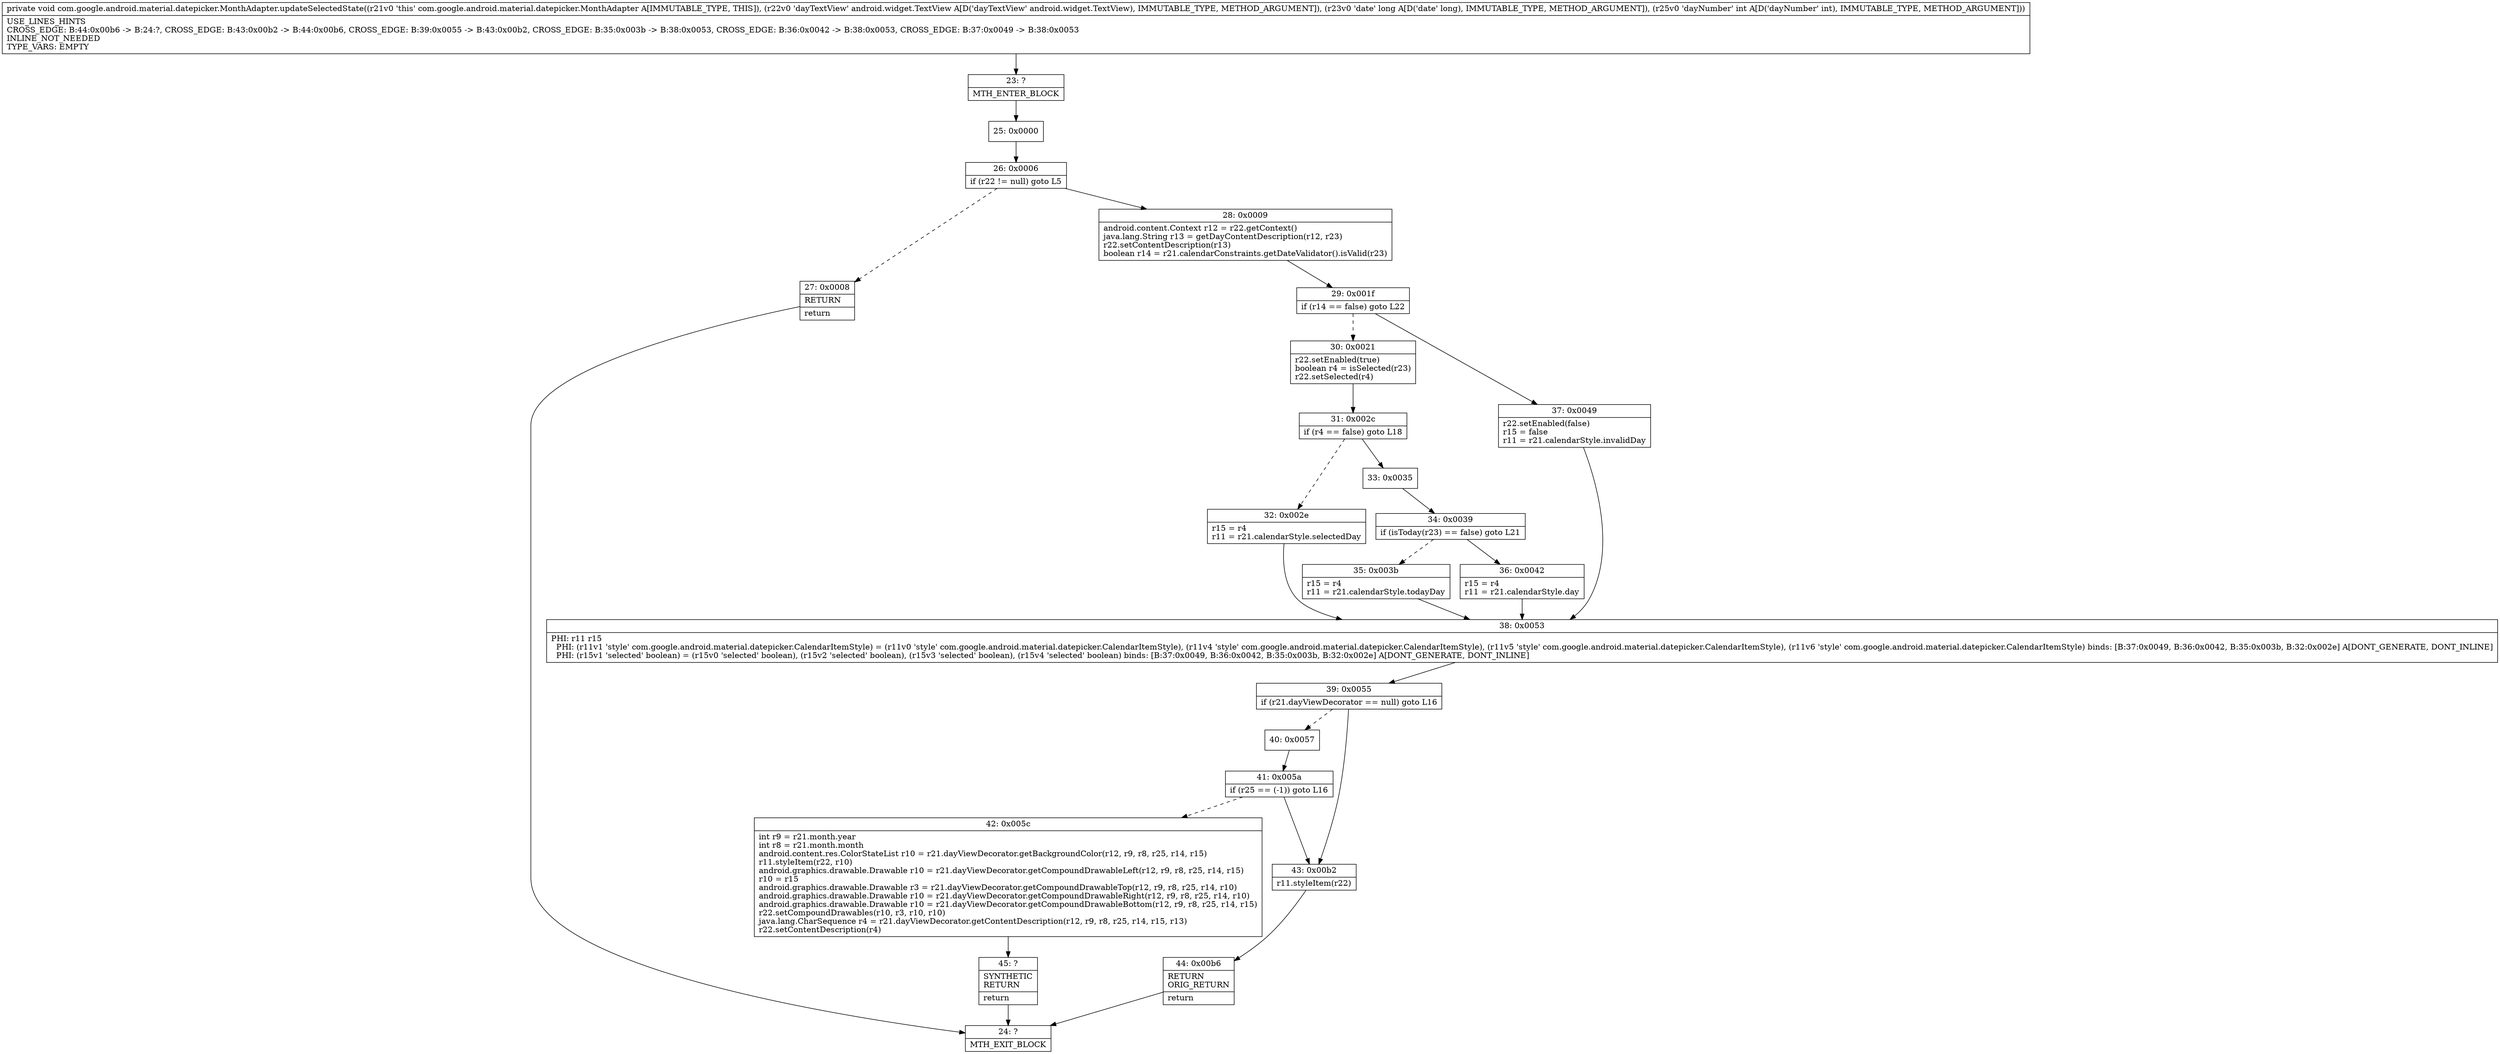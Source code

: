 digraph "CFG forcom.google.android.material.datepicker.MonthAdapter.updateSelectedState(Landroid\/widget\/TextView;JI)V" {
Node_23 [shape=record,label="{23\:\ ?|MTH_ENTER_BLOCK\l}"];
Node_25 [shape=record,label="{25\:\ 0x0000}"];
Node_26 [shape=record,label="{26\:\ 0x0006|if (r22 != null) goto L5\l}"];
Node_27 [shape=record,label="{27\:\ 0x0008|RETURN\l|return\l}"];
Node_24 [shape=record,label="{24\:\ ?|MTH_EXIT_BLOCK\l}"];
Node_28 [shape=record,label="{28\:\ 0x0009|android.content.Context r12 = r22.getContext()\ljava.lang.String r13 = getDayContentDescription(r12, r23)\lr22.setContentDescription(r13)\lboolean r14 = r21.calendarConstraints.getDateValidator().isValid(r23)\l}"];
Node_29 [shape=record,label="{29\:\ 0x001f|if (r14 == false) goto L22\l}"];
Node_30 [shape=record,label="{30\:\ 0x0021|r22.setEnabled(true)\lboolean r4 = isSelected(r23)\lr22.setSelected(r4)\l}"];
Node_31 [shape=record,label="{31\:\ 0x002c|if (r4 == false) goto L18\l}"];
Node_32 [shape=record,label="{32\:\ 0x002e|r15 = r4\lr11 = r21.calendarStyle.selectedDay\l}"];
Node_38 [shape=record,label="{38\:\ 0x0053|PHI: r11 r15 \l  PHI: (r11v1 'style' com.google.android.material.datepicker.CalendarItemStyle) = (r11v0 'style' com.google.android.material.datepicker.CalendarItemStyle), (r11v4 'style' com.google.android.material.datepicker.CalendarItemStyle), (r11v5 'style' com.google.android.material.datepicker.CalendarItemStyle), (r11v6 'style' com.google.android.material.datepicker.CalendarItemStyle) binds: [B:37:0x0049, B:36:0x0042, B:35:0x003b, B:32:0x002e] A[DONT_GENERATE, DONT_INLINE]\l  PHI: (r15v1 'selected' boolean) = (r15v0 'selected' boolean), (r15v2 'selected' boolean), (r15v3 'selected' boolean), (r15v4 'selected' boolean) binds: [B:37:0x0049, B:36:0x0042, B:35:0x003b, B:32:0x002e] A[DONT_GENERATE, DONT_INLINE]\l}"];
Node_39 [shape=record,label="{39\:\ 0x0055|if (r21.dayViewDecorator == null) goto L16\l}"];
Node_40 [shape=record,label="{40\:\ 0x0057}"];
Node_41 [shape=record,label="{41\:\ 0x005a|if (r25 == (\-1)) goto L16\l}"];
Node_42 [shape=record,label="{42\:\ 0x005c|int r9 = r21.month.year\lint r8 = r21.month.month\landroid.content.res.ColorStateList r10 = r21.dayViewDecorator.getBackgroundColor(r12, r9, r8, r25, r14, r15)\lr11.styleItem(r22, r10)\landroid.graphics.drawable.Drawable r10 = r21.dayViewDecorator.getCompoundDrawableLeft(r12, r9, r8, r25, r14, r15)\lr10 = r15\landroid.graphics.drawable.Drawable r3 = r21.dayViewDecorator.getCompoundDrawableTop(r12, r9, r8, r25, r14, r10)\landroid.graphics.drawable.Drawable r10 = r21.dayViewDecorator.getCompoundDrawableRight(r12, r9, r8, r25, r14, r10)\landroid.graphics.drawable.Drawable r10 = r21.dayViewDecorator.getCompoundDrawableBottom(r12, r9, r8, r25, r14, r15)\lr22.setCompoundDrawables(r10, r3, r10, r10)\ljava.lang.CharSequence r4 = r21.dayViewDecorator.getContentDescription(r12, r9, r8, r25, r14, r15, r13)\lr22.setContentDescription(r4)\l}"];
Node_45 [shape=record,label="{45\:\ ?|SYNTHETIC\lRETURN\l|return\l}"];
Node_43 [shape=record,label="{43\:\ 0x00b2|r11.styleItem(r22)\l}"];
Node_44 [shape=record,label="{44\:\ 0x00b6|RETURN\lORIG_RETURN\l|return\l}"];
Node_33 [shape=record,label="{33\:\ 0x0035}"];
Node_34 [shape=record,label="{34\:\ 0x0039|if (isToday(r23) == false) goto L21\l}"];
Node_35 [shape=record,label="{35\:\ 0x003b|r15 = r4\lr11 = r21.calendarStyle.todayDay\l}"];
Node_36 [shape=record,label="{36\:\ 0x0042|r15 = r4\lr11 = r21.calendarStyle.day\l}"];
Node_37 [shape=record,label="{37\:\ 0x0049|r22.setEnabled(false)\lr15 = false\lr11 = r21.calendarStyle.invalidDay\l}"];
MethodNode[shape=record,label="{private void com.google.android.material.datepicker.MonthAdapter.updateSelectedState((r21v0 'this' com.google.android.material.datepicker.MonthAdapter A[IMMUTABLE_TYPE, THIS]), (r22v0 'dayTextView' android.widget.TextView A[D('dayTextView' android.widget.TextView), IMMUTABLE_TYPE, METHOD_ARGUMENT]), (r23v0 'date' long A[D('date' long), IMMUTABLE_TYPE, METHOD_ARGUMENT]), (r25v0 'dayNumber' int A[D('dayNumber' int), IMMUTABLE_TYPE, METHOD_ARGUMENT]))  | USE_LINES_HINTS\lCROSS_EDGE: B:44:0x00b6 \-\> B:24:?, CROSS_EDGE: B:43:0x00b2 \-\> B:44:0x00b6, CROSS_EDGE: B:39:0x0055 \-\> B:43:0x00b2, CROSS_EDGE: B:35:0x003b \-\> B:38:0x0053, CROSS_EDGE: B:36:0x0042 \-\> B:38:0x0053, CROSS_EDGE: B:37:0x0049 \-\> B:38:0x0053\lINLINE_NOT_NEEDED\lTYPE_VARS: EMPTY\l}"];
MethodNode -> Node_23;Node_23 -> Node_25;
Node_25 -> Node_26;
Node_26 -> Node_27[style=dashed];
Node_26 -> Node_28;
Node_27 -> Node_24;
Node_28 -> Node_29;
Node_29 -> Node_30[style=dashed];
Node_29 -> Node_37;
Node_30 -> Node_31;
Node_31 -> Node_32[style=dashed];
Node_31 -> Node_33;
Node_32 -> Node_38;
Node_38 -> Node_39;
Node_39 -> Node_40[style=dashed];
Node_39 -> Node_43;
Node_40 -> Node_41;
Node_41 -> Node_42[style=dashed];
Node_41 -> Node_43;
Node_42 -> Node_45;
Node_45 -> Node_24;
Node_43 -> Node_44;
Node_44 -> Node_24;
Node_33 -> Node_34;
Node_34 -> Node_35[style=dashed];
Node_34 -> Node_36;
Node_35 -> Node_38;
Node_36 -> Node_38;
Node_37 -> Node_38;
}

